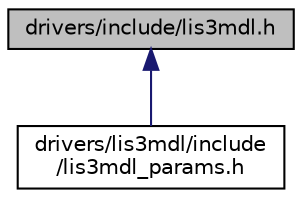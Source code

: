 digraph "drivers/include/lis3mdl.h"
{
 // LATEX_PDF_SIZE
  edge [fontname="Helvetica",fontsize="10",labelfontname="Helvetica",labelfontsize="10"];
  node [fontname="Helvetica",fontsize="10",shape=record];
  Node1 [label="drivers/include/lis3mdl.h",height=0.2,width=0.4,color="black", fillcolor="grey75", style="filled", fontcolor="black",tooltip="Device driver interface for the LIS3MDL 3-axis magnetometer."];
  Node1 -> Node2 [dir="back",color="midnightblue",fontsize="10",style="solid",fontname="Helvetica"];
  Node2 [label="drivers/lis3mdl/include\l/lis3mdl_params.h",height=0.2,width=0.4,color="black", fillcolor="white", style="filled",URL="$lis3mdl__params_8h.html",tooltip="Default configuration for LIS3MDL devices."];
}
